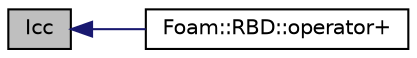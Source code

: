 digraph "Icc"
{
  bgcolor="transparent";
  edge [fontname="Helvetica",fontsize="10",labelfontname="Helvetica",labelfontsize="10"];
  node [fontname="Helvetica",fontsize="10",shape=record];
  rankdir="LR";
  Node1 [label="Icc",height=0.2,width=0.4,color="black", fillcolor="grey75", style="filled", fontcolor="black"];
  Node1 -> Node2 [dir="back",color="midnightblue",fontsize="10",style="solid",fontname="Helvetica"];
  Node2 [label="Foam::RBD::operator+",height=0.2,width=0.4,color="black",URL="$a11047.html#a48e85a517f35c093d3fffb02a8f75966",tooltip="Return the rigid-body inertia of the combined body. "];
}
